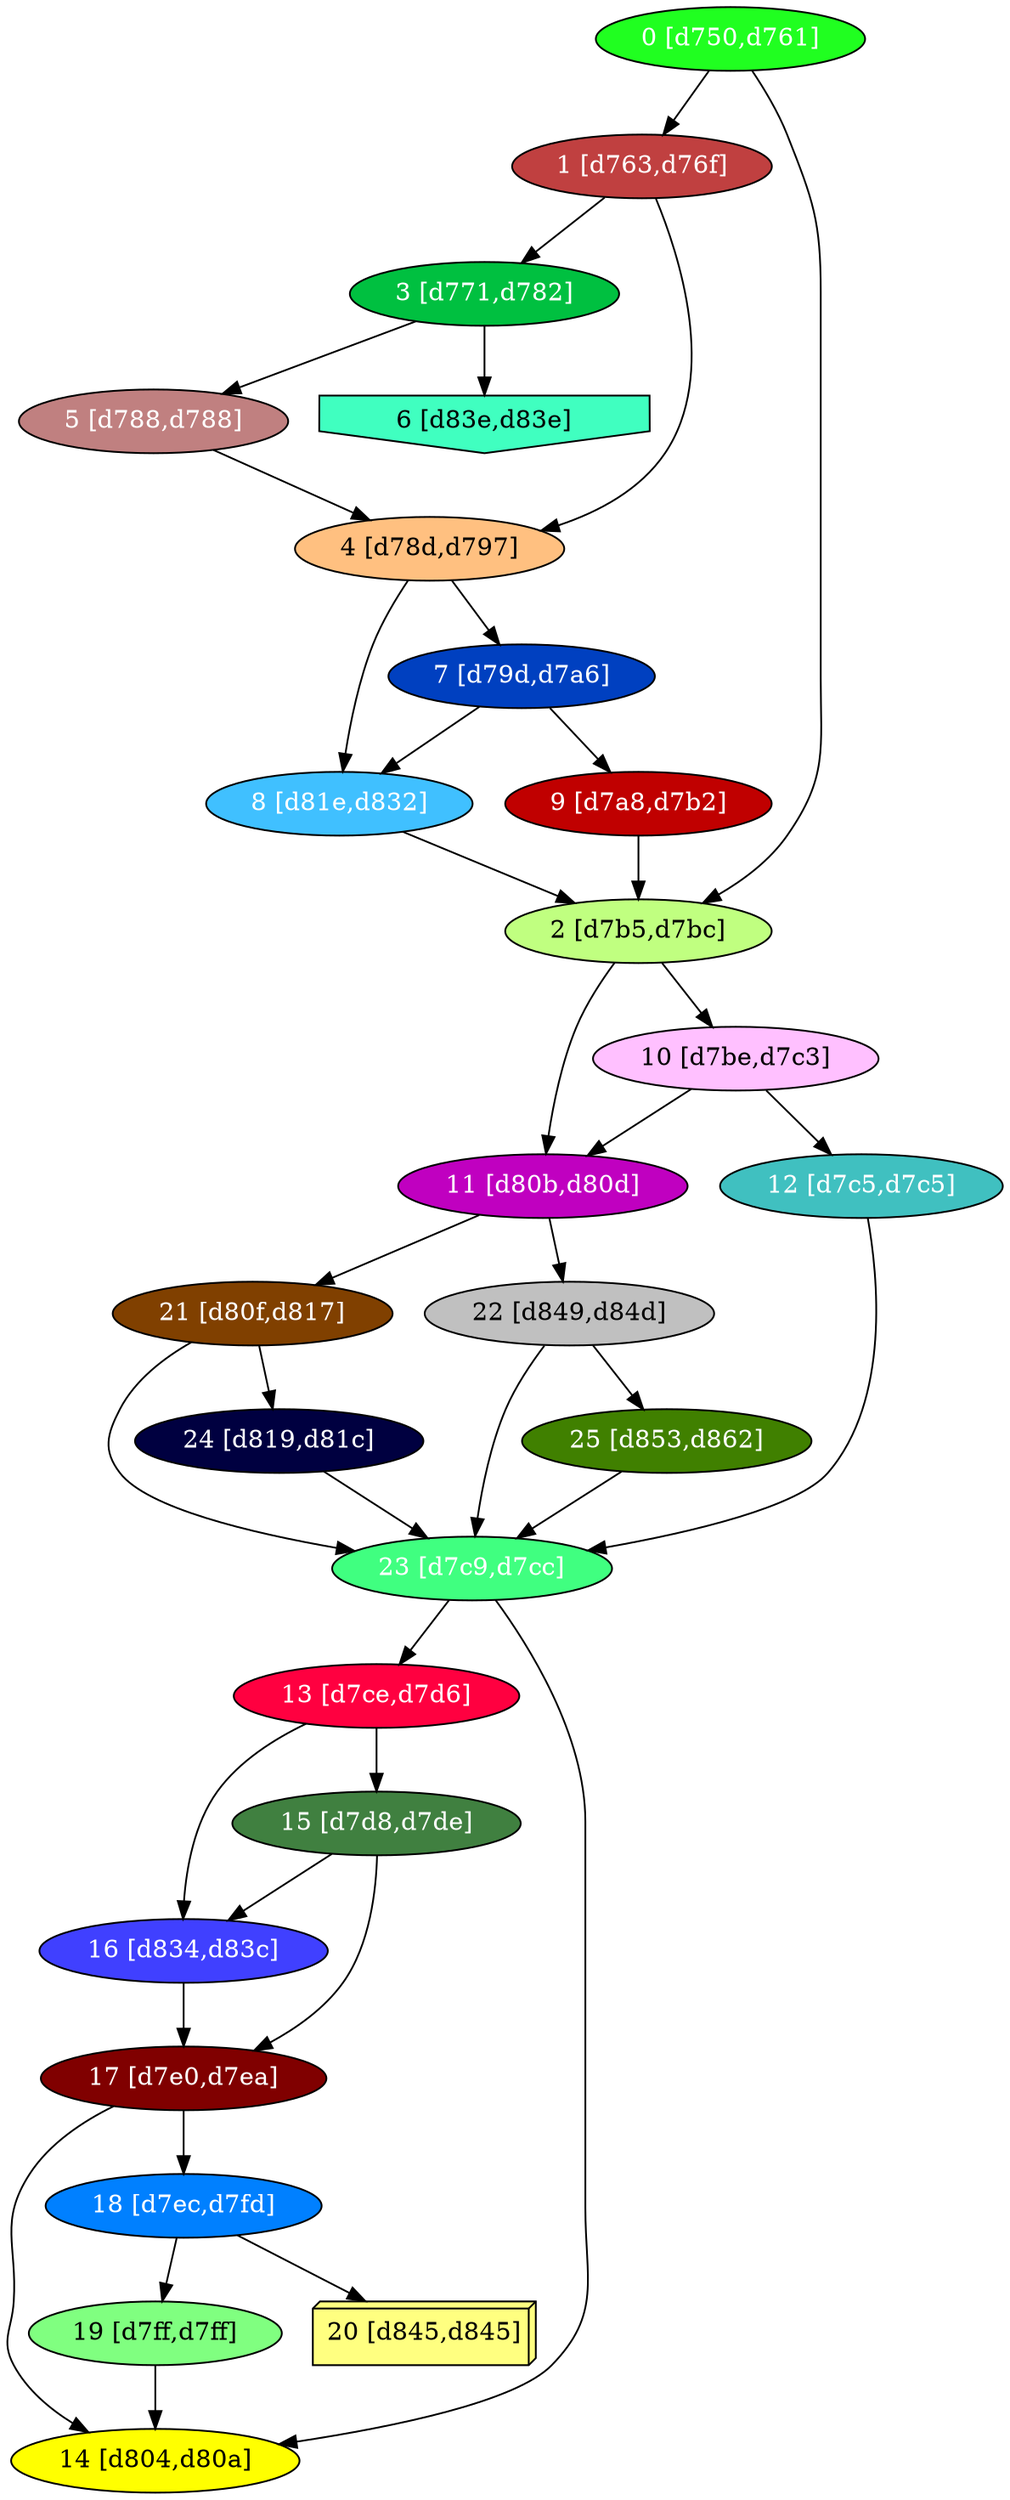 diGraph libnss3{
	libnss3_0  [style=filled fillcolor="#20FF20" fontcolor="#ffffff" shape=oval label="0 [d750,d761]"]
	libnss3_1  [style=filled fillcolor="#C04040" fontcolor="#ffffff" shape=oval label="1 [d763,d76f]"]
	libnss3_2  [style=filled fillcolor="#C0FF80" fontcolor="#000000" shape=oval label="2 [d7b5,d7bc]"]
	libnss3_3  [style=filled fillcolor="#00C040" fontcolor="#ffffff" shape=oval label="3 [d771,d782]"]
	libnss3_4  [style=filled fillcolor="#FFC080" fontcolor="#000000" shape=oval label="4 [d78d,d797]"]
	libnss3_5  [style=filled fillcolor="#C08080" fontcolor="#ffffff" shape=oval label="5 [d788,d788]"]
	libnss3_6  [style=filled fillcolor="#40FFC0" fontcolor="#000000" shape=invhouse label="6 [d83e,d83e]"]
	libnss3_7  [style=filled fillcolor="#0040C0" fontcolor="#ffffff" shape=oval label="7 [d79d,d7a6]"]
	libnss3_8  [style=filled fillcolor="#40C0FF" fontcolor="#ffffff" shape=oval label="8 [d81e,d832]"]
	libnss3_9  [style=filled fillcolor="#C00000" fontcolor="#ffffff" shape=oval label="9 [d7a8,d7b2]"]
	libnss3_a  [style=filled fillcolor="#FFC0FF" fontcolor="#000000" shape=oval label="10 [d7be,d7c3]"]
	libnss3_b  [style=filled fillcolor="#C000C0" fontcolor="#ffffff" shape=oval label="11 [d80b,d80d]"]
	libnss3_c  [style=filled fillcolor="#40C0C0" fontcolor="#ffffff" shape=oval label="12 [d7c5,d7c5]"]
	libnss3_d  [style=filled fillcolor="#FF0040" fontcolor="#ffffff" shape=oval label="13 [d7ce,d7d6]"]
	libnss3_e  [style=filled fillcolor="#FFFF00" fontcolor="#000000" shape=oval label="14 [d804,d80a]"]
	libnss3_f  [style=filled fillcolor="#408040" fontcolor="#ffffff" shape=oval label="15 [d7d8,d7de]"]
	libnss3_10  [style=filled fillcolor="#4040FF" fontcolor="#ffffff" shape=oval label="16 [d834,d83c]"]
	libnss3_11  [style=filled fillcolor="#800000" fontcolor="#ffffff" shape=oval label="17 [d7e0,d7ea]"]
	libnss3_12  [style=filled fillcolor="#0080FF" fontcolor="#ffffff" shape=oval label="18 [d7ec,d7fd]"]
	libnss3_13  [style=filled fillcolor="#80FF80" fontcolor="#000000" shape=oval label="19 [d7ff,d7ff]"]
	libnss3_14  [style=filled fillcolor="#FFFF80" fontcolor="#000000" shape=box3d label="20 [d845,d845]"]
	libnss3_15  [style=filled fillcolor="#804000" fontcolor="#ffffff" shape=oval label="21 [d80f,d817]"]
	libnss3_16  [style=filled fillcolor="#C0C0C0" fontcolor="#000000" shape=oval label="22 [d849,d84d]"]
	libnss3_17  [style=filled fillcolor="#40FF80" fontcolor="#ffffff" shape=oval label="23 [d7c9,d7cc]"]
	libnss3_18  [style=filled fillcolor="#000040" fontcolor="#ffffff" shape=oval label="24 [d819,d81c]"]
	libnss3_19  [style=filled fillcolor="#408000" fontcolor="#ffffff" shape=oval label="25 [d853,d862]"]

	libnss3_0 -> libnss3_1
	libnss3_0 -> libnss3_2
	libnss3_1 -> libnss3_3
	libnss3_1 -> libnss3_4
	libnss3_2 -> libnss3_a
	libnss3_2 -> libnss3_b
	libnss3_3 -> libnss3_5
	libnss3_3 -> libnss3_6
	libnss3_4 -> libnss3_7
	libnss3_4 -> libnss3_8
	libnss3_5 -> libnss3_4
	libnss3_7 -> libnss3_8
	libnss3_7 -> libnss3_9
	libnss3_8 -> libnss3_2
	libnss3_9 -> libnss3_2
	libnss3_a -> libnss3_b
	libnss3_a -> libnss3_c
	libnss3_b -> libnss3_15
	libnss3_b -> libnss3_16
	libnss3_c -> libnss3_17
	libnss3_d -> libnss3_f
	libnss3_d -> libnss3_10
	libnss3_f -> libnss3_10
	libnss3_f -> libnss3_11
	libnss3_10 -> libnss3_11
	libnss3_11 -> libnss3_e
	libnss3_11 -> libnss3_12
	libnss3_12 -> libnss3_13
	libnss3_12 -> libnss3_14
	libnss3_13 -> libnss3_e
	libnss3_15 -> libnss3_17
	libnss3_15 -> libnss3_18
	libnss3_16 -> libnss3_17
	libnss3_16 -> libnss3_19
	libnss3_17 -> libnss3_d
	libnss3_17 -> libnss3_e
	libnss3_18 -> libnss3_17
	libnss3_19 -> libnss3_17
}